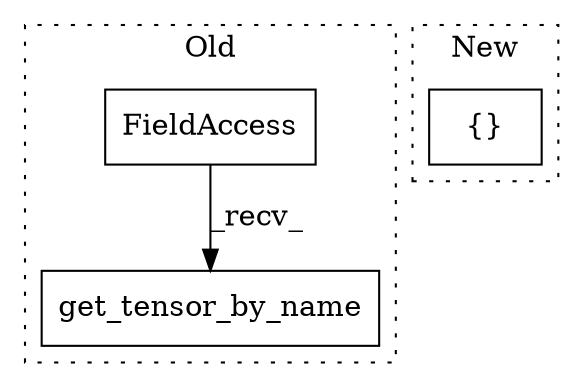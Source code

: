 digraph G {
subgraph cluster0 {
1 [label="get_tensor_by_name" a="32" s="7523,7565" l="19,1" shape="box"];
3 [label="FieldAccess" a="22" s="7505" l="17" shape="box"];
label = "Old";
style="dotted";
}
subgraph cluster1 {
2 [label="{}" a="4" s="6997,7464" l="1,1" shape="box"];
label = "New";
style="dotted";
}
3 -> 1 [label="_recv_"];
}